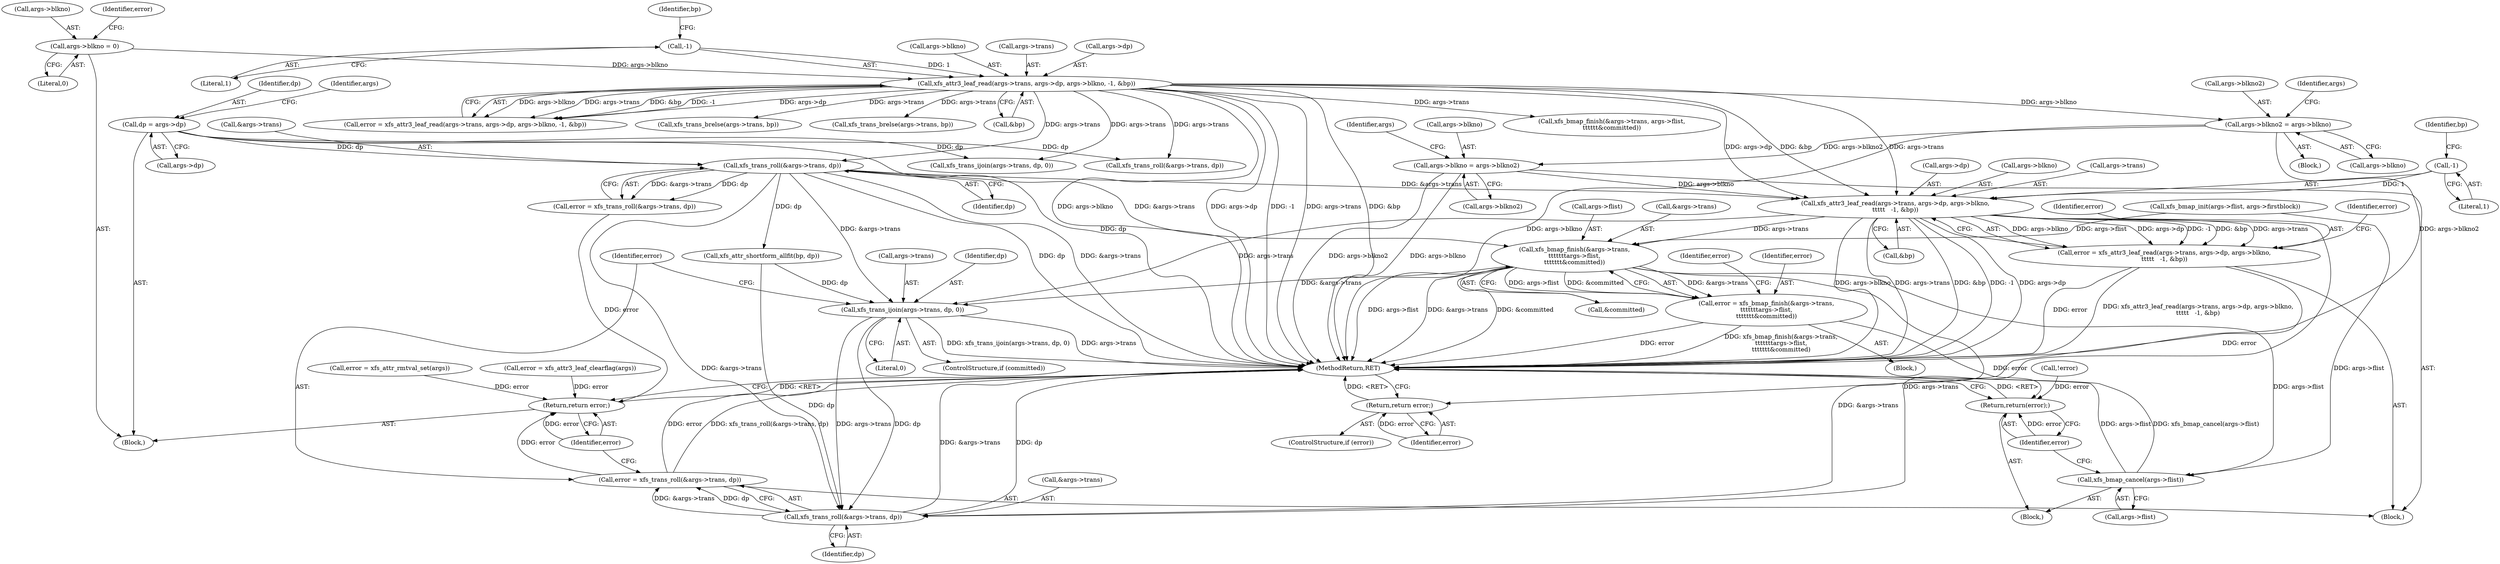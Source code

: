 digraph "0_linux_8275cdd0e7ac550dcce2b3ef6d2fb3b808c1ae59_0@API" {
"1000435" [label="(Call,xfs_attr3_leaf_read(args->trans, args->dp, args->blkno,\n\t\t\t\t\t   -1, &bp))"];
"1000345" [label="(Call,xfs_trans_roll(&args->trans, dp))"];
"1000146" [label="(Call,xfs_attr3_leaf_read(args->trans, args->dp, args->blkno, -1, &bp))"];
"1000139" [label="(Call,args->blkno = 0)"];
"1000156" [label="(Call,-1)"];
"1000134" [label="(Call,dp = args->dp)"];
"1000392" [label="(Call,args->blkno = args->blkno2)"];
"1000214" [label="(Call,args->blkno2 = args->blkno)"];
"1000445" [label="(Call,-1)"];
"1000433" [label="(Call,error = xfs_attr3_leaf_read(args->trans, args->dp, args->blkno,\n\t\t\t\t\t   -1, &bp))"];
"1000451" [label="(Return,return error;)"];
"1000482" [label="(Call,xfs_bmap_finish(&args->trans,\n\t\t\t\t\t\t\targs->flist,\n\t\t\t\t\t\t\t&committed))"];
"1000480" [label="(Call,error = xfs_bmap_finish(&args->trans,\n\t\t\t\t\t\t\targs->flist,\n\t\t\t\t\t\t\t&committed))"];
"1000506" [label="(Return,return(error);)"];
"1000502" [label="(Call,xfs_bmap_cancel(args->flist))"];
"1000510" [label="(Call,xfs_trans_ijoin(args->trans, dp, 0))"];
"1000518" [label="(Call,xfs_trans_roll(&args->trans, dp))"];
"1000516" [label="(Call,error = xfs_trans_roll(&args->trans, dp))"];
"1000536" [label="(Return,return error;)"];
"1000433" [label="(Call,error = xfs_attr3_leaf_read(args->trans, args->dp, args->blkno,\n\t\t\t\t\t   -1, &bp))"];
"1000343" [label="(Call,error = xfs_trans_roll(&args->trans, dp))"];
"1000494" [label="(Block,)"];
"1000519" [label="(Call,&args->trans)"];
"1000479" [label="(Block,)"];
"1000482" [label="(Call,xfs_bmap_finish(&args->trans,\n\t\t\t\t\t\t\targs->flist,\n\t\t\t\t\t\t\t&committed))"];
"1000463" [label="(Call,xfs_bmap_init(args->flist, args->firstblock))"];
"1000439" [label="(Call,args->dp)"];
"1000502" [label="(Call,xfs_bmap_cancel(args->flist))"];
"1000125" [label="(Block,)"];
"1000401" [label="(Identifier,args)"];
"1000507" [label="(Identifier,error)"];
"1000515" [label="(Literal,0)"];
"1000477" [label="(Call,!error)"];
"1000145" [label="(Identifier,error)"];
"1000392" [label="(Call,args->blkno = args->blkno2)"];
"1000291" [label="(Call,xfs_bmap_finish(&args->trans, args->flist,\n\t\t\t\t\t\t&committed))"];
"1000223" [label="(Identifier,args)"];
"1000157" [label="(Literal,1)"];
"1000435" [label="(Call,xfs_attr3_leaf_read(args->trans, args->dp, args->blkno,\n\t\t\t\t\t   -1, &bp))"];
"1000136" [label="(Call,args->dp)"];
"1000447" [label="(Call,&bp)"];
"1000144" [label="(Call,error = xfs_attr3_leaf_read(args->trans, args->dp, args->blkno, -1, &bp))"];
"1000180" [label="(Call,xfs_trans_brelse(args->trans, bp))"];
"1000449" [label="(ControlStructure,if (error))"];
"1000537" [label="(Identifier,error)"];
"1000451" [label="(Return,return error;)"];
"1000506" [label="(Return,return(error);)"];
"1000452" [label="(Identifier,error)"];
"1000141" [label="(Identifier,args)"];
"1000319" [label="(Call,xfs_trans_ijoin(args->trans, dp, 0))"];
"1000396" [label="(Call,args->blkno2)"];
"1000135" [label="(Identifier,dp)"];
"1000480" [label="(Call,error = xfs_bmap_finish(&args->trans,\n\t\t\t\t\t\t\targs->flist,\n\t\t\t\t\t\t\t&committed))"];
"1000511" [label="(Call,args->trans)"];
"1000514" [label="(Identifier,dp)"];
"1000362" [label="(Call,error = xfs_attr_rmtval_set(args))"];
"1000376" [label="(Block,)"];
"1000516" [label="(Call,error = xfs_trans_roll(&args->trans, dp))"];
"1000346" [label="(Call,&args->trans)"];
"1000487" [label="(Call,args->flist)"];
"1000147" [label="(Call,args->trans)"];
"1000536" [label="(Return,return error;)"];
"1000156" [label="(Call,-1)"];
"1000483" [label="(Call,&args->trans)"];
"1000150" [label="(Call,args->dp)"];
"1000434" [label="(Identifier,error)"];
"1000490" [label="(Call,&committed)"];
"1000459" [label="(Call,xfs_attr_shortform_allfit(bp, dp))"];
"1000345" [label="(Call,xfs_trans_roll(&args->trans, dp))"];
"1000510" [label="(Call,xfs_trans_ijoin(args->trans, dp, 0))"];
"1000200" [label="(Call,xfs_trans_brelse(args->trans, bp))"];
"1000159" [label="(Identifier,bp)"];
"1000450" [label="(Identifier,error)"];
"1000493" [label="(Identifier,error)"];
"1000350" [label="(Identifier,dp)"];
"1000481" [label="(Identifier,error)"];
"1000192" [label="(Block,)"];
"1000158" [label="(Call,&bp)"];
"1000532" [label="(Call,error = xfs_attr3_leaf_clearflag(args))"];
"1000442" [label="(Call,args->blkno)"];
"1000445" [label="(Call,-1)"];
"1000538" [label="(MethodReturn,RET)"];
"1000214" [label="(Call,args->blkno2 = args->blkno)"];
"1000218" [label="(Call,args->blkno)"];
"1000134" [label="(Call,dp = args->dp)"];
"1000518" [label="(Call,xfs_trans_roll(&args->trans, dp))"];
"1000508" [label="(ControlStructure,if (committed))"];
"1000523" [label="(Identifier,dp)"];
"1000139" [label="(Call,args->blkno = 0)"];
"1000393" [label="(Call,args->blkno)"];
"1000436" [label="(Call,args->trans)"];
"1000143" [label="(Literal,0)"];
"1000503" [label="(Call,args->flist)"];
"1000146" [label="(Call,xfs_attr3_leaf_read(args->trans, args->dp, args->blkno, -1, &bp))"];
"1000215" [label="(Call,args->blkno2)"];
"1000517" [label="(Identifier,error)"];
"1000153" [label="(Call,args->blkno)"];
"1000448" [label="(Identifier,bp)"];
"1000140" [label="(Call,args->blkno)"];
"1000446" [label="(Literal,1)"];
"1000327" [label="(Call,xfs_trans_roll(&args->trans, dp))"];
"1000435" -> "1000433"  [label="AST: "];
"1000435" -> "1000447"  [label="CFG: "];
"1000436" -> "1000435"  [label="AST: "];
"1000439" -> "1000435"  [label="AST: "];
"1000442" -> "1000435"  [label="AST: "];
"1000445" -> "1000435"  [label="AST: "];
"1000447" -> "1000435"  [label="AST: "];
"1000433" -> "1000435"  [label="CFG: "];
"1000435" -> "1000538"  [label="DDG: args->blkno"];
"1000435" -> "1000538"  [label="DDG: args->trans"];
"1000435" -> "1000538"  [label="DDG: &bp"];
"1000435" -> "1000538"  [label="DDG: -1"];
"1000435" -> "1000538"  [label="DDG: args->dp"];
"1000435" -> "1000433"  [label="DDG: args->blkno"];
"1000435" -> "1000433"  [label="DDG: args->dp"];
"1000435" -> "1000433"  [label="DDG: -1"];
"1000435" -> "1000433"  [label="DDG: &bp"];
"1000435" -> "1000433"  [label="DDG: args->trans"];
"1000345" -> "1000435"  [label="DDG: &args->trans"];
"1000146" -> "1000435"  [label="DDG: args->trans"];
"1000146" -> "1000435"  [label="DDG: args->dp"];
"1000146" -> "1000435"  [label="DDG: &bp"];
"1000392" -> "1000435"  [label="DDG: args->blkno"];
"1000445" -> "1000435"  [label="DDG: 1"];
"1000435" -> "1000482"  [label="DDG: args->trans"];
"1000435" -> "1000510"  [label="DDG: args->trans"];
"1000435" -> "1000518"  [label="DDG: args->trans"];
"1000345" -> "1000343"  [label="AST: "];
"1000345" -> "1000350"  [label="CFG: "];
"1000346" -> "1000345"  [label="AST: "];
"1000350" -> "1000345"  [label="AST: "];
"1000343" -> "1000345"  [label="CFG: "];
"1000345" -> "1000538"  [label="DDG: dp"];
"1000345" -> "1000538"  [label="DDG: &args->trans"];
"1000345" -> "1000343"  [label="DDG: &args->trans"];
"1000345" -> "1000343"  [label="DDG: dp"];
"1000146" -> "1000345"  [label="DDG: args->trans"];
"1000134" -> "1000345"  [label="DDG: dp"];
"1000345" -> "1000459"  [label="DDG: dp"];
"1000345" -> "1000482"  [label="DDG: &args->trans"];
"1000345" -> "1000510"  [label="DDG: &args->trans"];
"1000345" -> "1000518"  [label="DDG: &args->trans"];
"1000146" -> "1000144"  [label="AST: "];
"1000146" -> "1000158"  [label="CFG: "];
"1000147" -> "1000146"  [label="AST: "];
"1000150" -> "1000146"  [label="AST: "];
"1000153" -> "1000146"  [label="AST: "];
"1000156" -> "1000146"  [label="AST: "];
"1000158" -> "1000146"  [label="AST: "];
"1000144" -> "1000146"  [label="CFG: "];
"1000146" -> "1000538"  [label="DDG: &bp"];
"1000146" -> "1000538"  [label="DDG: args->blkno"];
"1000146" -> "1000538"  [label="DDG: args->dp"];
"1000146" -> "1000538"  [label="DDG: -1"];
"1000146" -> "1000538"  [label="DDG: args->trans"];
"1000146" -> "1000144"  [label="DDG: args->blkno"];
"1000146" -> "1000144"  [label="DDG: args->trans"];
"1000146" -> "1000144"  [label="DDG: &bp"];
"1000146" -> "1000144"  [label="DDG: -1"];
"1000146" -> "1000144"  [label="DDG: args->dp"];
"1000139" -> "1000146"  [label="DDG: args->blkno"];
"1000156" -> "1000146"  [label="DDG: 1"];
"1000146" -> "1000180"  [label="DDG: args->trans"];
"1000146" -> "1000200"  [label="DDG: args->trans"];
"1000146" -> "1000214"  [label="DDG: args->blkno"];
"1000146" -> "1000291"  [label="DDG: args->trans"];
"1000146" -> "1000319"  [label="DDG: args->trans"];
"1000146" -> "1000327"  [label="DDG: args->trans"];
"1000139" -> "1000125"  [label="AST: "];
"1000139" -> "1000143"  [label="CFG: "];
"1000140" -> "1000139"  [label="AST: "];
"1000143" -> "1000139"  [label="AST: "];
"1000145" -> "1000139"  [label="CFG: "];
"1000156" -> "1000157"  [label="CFG: "];
"1000157" -> "1000156"  [label="AST: "];
"1000159" -> "1000156"  [label="CFG: "];
"1000134" -> "1000125"  [label="AST: "];
"1000134" -> "1000136"  [label="CFG: "];
"1000135" -> "1000134"  [label="AST: "];
"1000136" -> "1000134"  [label="AST: "];
"1000141" -> "1000134"  [label="CFG: "];
"1000134" -> "1000538"  [label="DDG: dp"];
"1000134" -> "1000319"  [label="DDG: dp"];
"1000134" -> "1000327"  [label="DDG: dp"];
"1000392" -> "1000376"  [label="AST: "];
"1000392" -> "1000396"  [label="CFG: "];
"1000393" -> "1000392"  [label="AST: "];
"1000396" -> "1000392"  [label="AST: "];
"1000401" -> "1000392"  [label="CFG: "];
"1000392" -> "1000538"  [label="DDG: args->blkno2"];
"1000392" -> "1000538"  [label="DDG: args->blkno"];
"1000214" -> "1000392"  [label="DDG: args->blkno2"];
"1000214" -> "1000192"  [label="AST: "];
"1000214" -> "1000218"  [label="CFG: "];
"1000215" -> "1000214"  [label="AST: "];
"1000218" -> "1000214"  [label="AST: "];
"1000223" -> "1000214"  [label="CFG: "];
"1000214" -> "1000538"  [label="DDG: args->blkno"];
"1000214" -> "1000538"  [label="DDG: args->blkno2"];
"1000445" -> "1000446"  [label="CFG: "];
"1000446" -> "1000445"  [label="AST: "];
"1000448" -> "1000445"  [label="CFG: "];
"1000433" -> "1000376"  [label="AST: "];
"1000434" -> "1000433"  [label="AST: "];
"1000450" -> "1000433"  [label="CFG: "];
"1000433" -> "1000538"  [label="DDG: error"];
"1000433" -> "1000538"  [label="DDG: xfs_attr3_leaf_read(args->trans, args->dp, args->blkno,\n\t\t\t\t\t   -1, &bp)"];
"1000433" -> "1000451"  [label="DDG: error"];
"1000451" -> "1000449"  [label="AST: "];
"1000451" -> "1000452"  [label="CFG: "];
"1000452" -> "1000451"  [label="AST: "];
"1000538" -> "1000451"  [label="CFG: "];
"1000451" -> "1000538"  [label="DDG: <RET>"];
"1000452" -> "1000451"  [label="DDG: error"];
"1000482" -> "1000480"  [label="AST: "];
"1000482" -> "1000490"  [label="CFG: "];
"1000483" -> "1000482"  [label="AST: "];
"1000487" -> "1000482"  [label="AST: "];
"1000490" -> "1000482"  [label="AST: "];
"1000480" -> "1000482"  [label="CFG: "];
"1000482" -> "1000538"  [label="DDG: &args->trans"];
"1000482" -> "1000538"  [label="DDG: &committed"];
"1000482" -> "1000538"  [label="DDG: args->flist"];
"1000482" -> "1000480"  [label="DDG: &args->trans"];
"1000482" -> "1000480"  [label="DDG: args->flist"];
"1000482" -> "1000480"  [label="DDG: &committed"];
"1000463" -> "1000482"  [label="DDG: args->flist"];
"1000482" -> "1000502"  [label="DDG: args->flist"];
"1000482" -> "1000510"  [label="DDG: &args->trans"];
"1000482" -> "1000518"  [label="DDG: &args->trans"];
"1000480" -> "1000479"  [label="AST: "];
"1000481" -> "1000480"  [label="AST: "];
"1000493" -> "1000480"  [label="CFG: "];
"1000480" -> "1000538"  [label="DDG: error"];
"1000480" -> "1000538"  [label="DDG: xfs_bmap_finish(&args->trans,\n\t\t\t\t\t\t\targs->flist,\n\t\t\t\t\t\t\t&committed)"];
"1000480" -> "1000506"  [label="DDG: error"];
"1000506" -> "1000494"  [label="AST: "];
"1000506" -> "1000507"  [label="CFG: "];
"1000507" -> "1000506"  [label="AST: "];
"1000538" -> "1000506"  [label="CFG: "];
"1000506" -> "1000538"  [label="DDG: <RET>"];
"1000507" -> "1000506"  [label="DDG: error"];
"1000477" -> "1000506"  [label="DDG: error"];
"1000502" -> "1000494"  [label="AST: "];
"1000502" -> "1000503"  [label="CFG: "];
"1000503" -> "1000502"  [label="AST: "];
"1000507" -> "1000502"  [label="CFG: "];
"1000502" -> "1000538"  [label="DDG: args->flist"];
"1000502" -> "1000538"  [label="DDG: xfs_bmap_cancel(args->flist)"];
"1000463" -> "1000502"  [label="DDG: args->flist"];
"1000510" -> "1000508"  [label="AST: "];
"1000510" -> "1000515"  [label="CFG: "];
"1000511" -> "1000510"  [label="AST: "];
"1000514" -> "1000510"  [label="AST: "];
"1000515" -> "1000510"  [label="AST: "];
"1000517" -> "1000510"  [label="CFG: "];
"1000510" -> "1000538"  [label="DDG: args->trans"];
"1000510" -> "1000538"  [label="DDG: xfs_trans_ijoin(args->trans, dp, 0)"];
"1000459" -> "1000510"  [label="DDG: dp"];
"1000510" -> "1000518"  [label="DDG: args->trans"];
"1000510" -> "1000518"  [label="DDG: dp"];
"1000518" -> "1000516"  [label="AST: "];
"1000518" -> "1000523"  [label="CFG: "];
"1000519" -> "1000518"  [label="AST: "];
"1000523" -> "1000518"  [label="AST: "];
"1000516" -> "1000518"  [label="CFG: "];
"1000518" -> "1000538"  [label="DDG: &args->trans"];
"1000518" -> "1000538"  [label="DDG: dp"];
"1000518" -> "1000516"  [label="DDG: &args->trans"];
"1000518" -> "1000516"  [label="DDG: dp"];
"1000459" -> "1000518"  [label="DDG: dp"];
"1000516" -> "1000376"  [label="AST: "];
"1000517" -> "1000516"  [label="AST: "];
"1000537" -> "1000516"  [label="CFG: "];
"1000516" -> "1000538"  [label="DDG: xfs_trans_roll(&args->trans, dp)"];
"1000516" -> "1000538"  [label="DDG: error"];
"1000516" -> "1000536"  [label="DDG: error"];
"1000536" -> "1000125"  [label="AST: "];
"1000536" -> "1000537"  [label="CFG: "];
"1000537" -> "1000536"  [label="AST: "];
"1000538" -> "1000536"  [label="CFG: "];
"1000536" -> "1000538"  [label="DDG: <RET>"];
"1000537" -> "1000536"  [label="DDG: error"];
"1000532" -> "1000536"  [label="DDG: error"];
"1000343" -> "1000536"  [label="DDG: error"];
"1000362" -> "1000536"  [label="DDG: error"];
}
